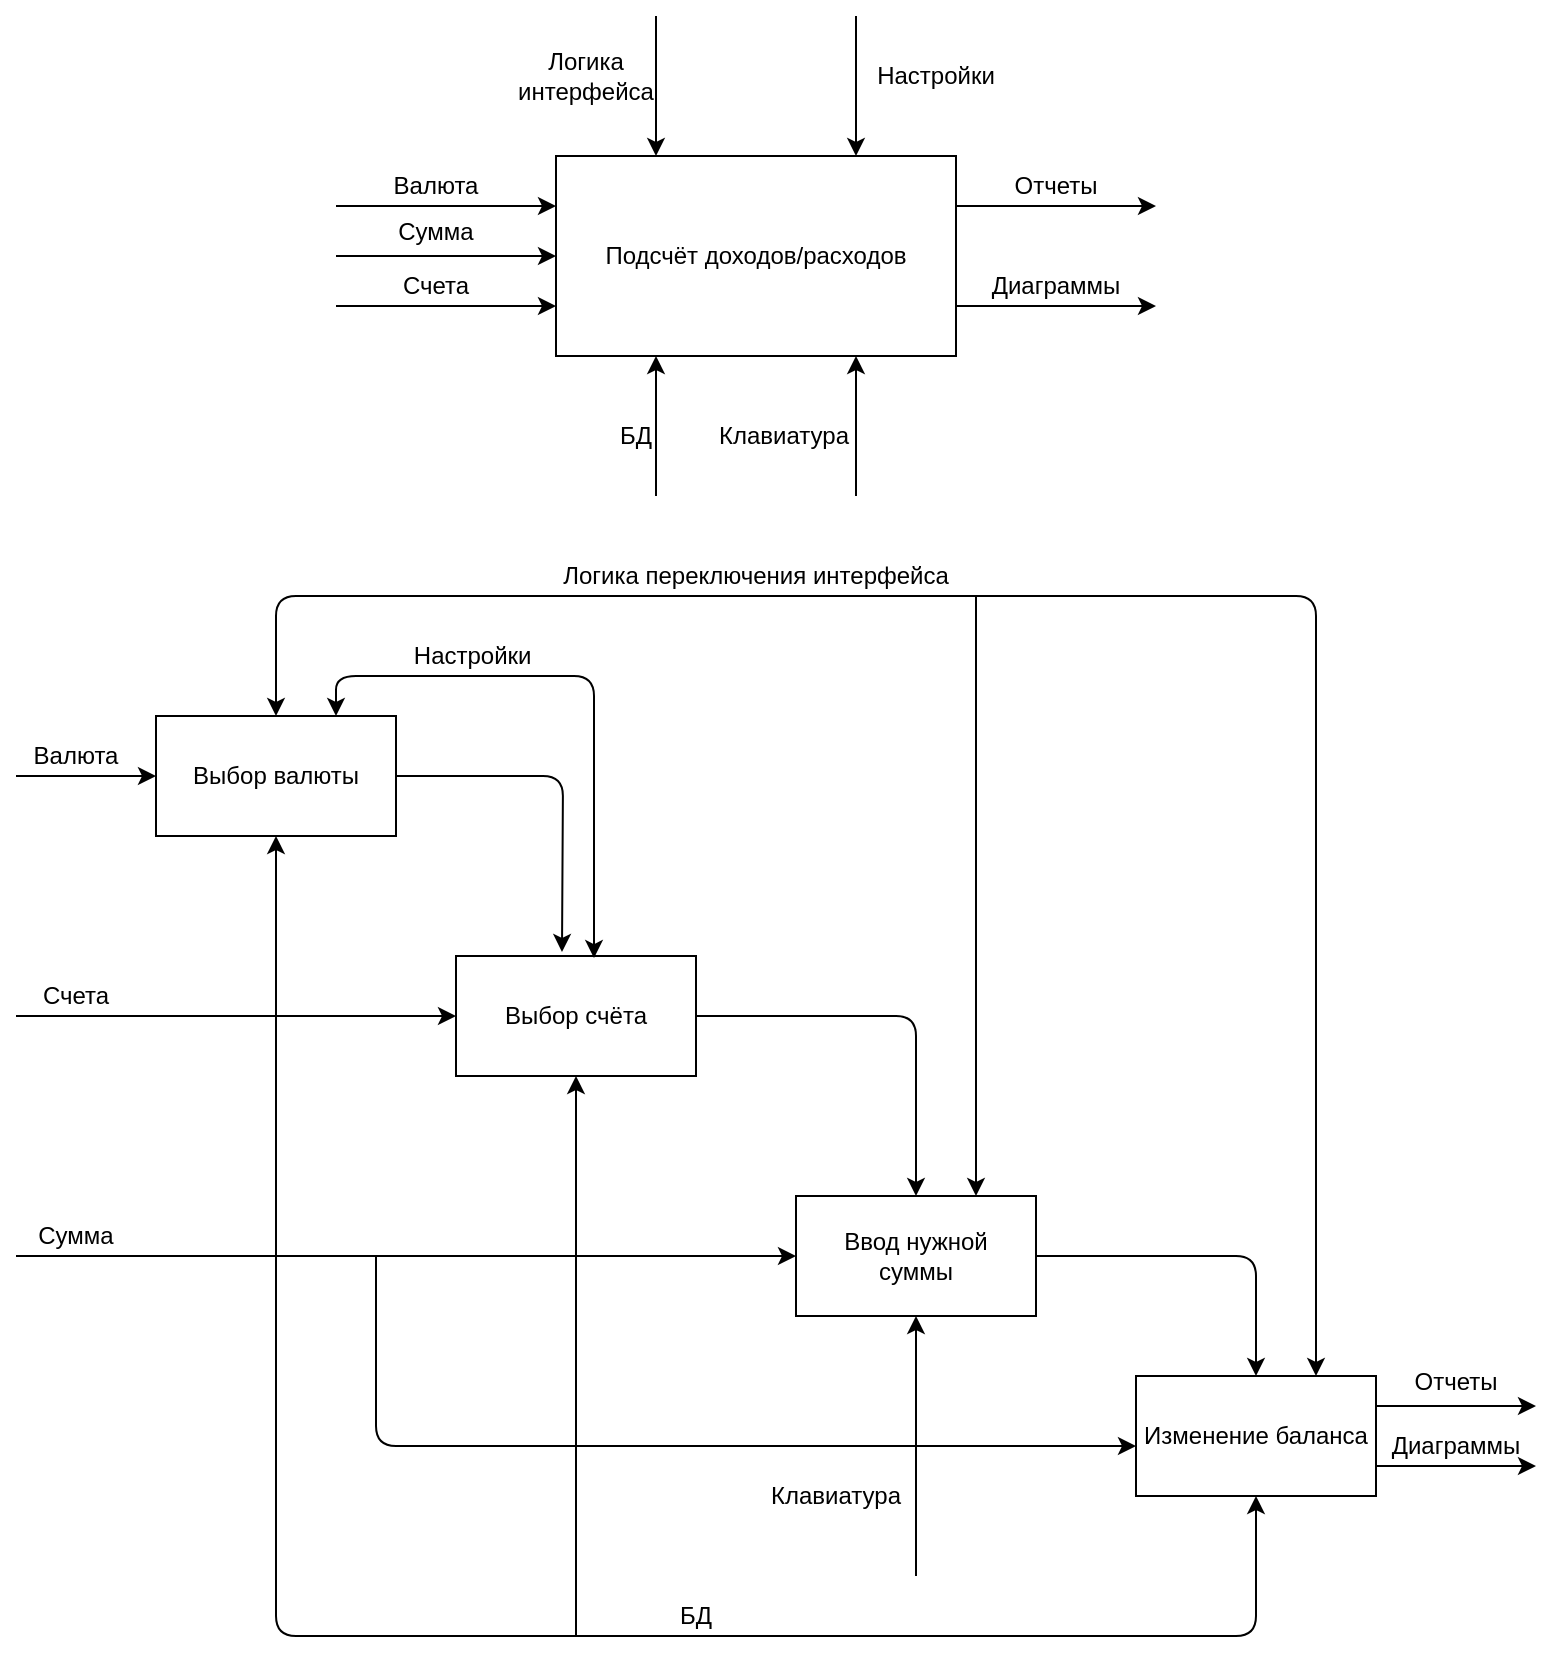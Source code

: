 <mxfile version="13.0.3" type="device"><diagram id="hOwUO5rya47kysTgTT6x" name="Страница 1"><mxGraphModel dx="1278" dy="736" grid="0" gridSize="10" guides="1" tooltips="1" connect="1" arrows="1" fold="1" page="0" pageScale="1" pageWidth="827" pageHeight="1169" math="0" shadow="0"><root><mxCell id="0"/><mxCell id="1" parent="0"/><mxCell id="CcAMhhOUAgZ4BjrQBgB4-1" value="" style="rounded=0;whiteSpace=wrap;html=1;" parent="1" vertex="1"><mxGeometry x="280" y="80" width="200" height="100" as="geometry"/></mxCell><mxCell id="CcAMhhOUAgZ4BjrQBgB4-3" value="Подсчёт доходов/расходов" style="text;html=1;strokeColor=none;fillColor=none;align=center;verticalAlign=middle;whiteSpace=wrap;rounded=0;" parent="1" vertex="1"><mxGeometry x="290" y="105" width="180" height="50" as="geometry"/></mxCell><mxCell id="CcAMhhOUAgZ4BjrQBgB4-4" value="" style="endArrow=classic;html=1;entryX=0;entryY=0.25;entryDx=0;entryDy=0;" parent="1" target="CcAMhhOUAgZ4BjrQBgB4-1" edge="1"><mxGeometry width="50" height="50" relative="1" as="geometry"><mxPoint x="170" y="105" as="sourcePoint"/><mxPoint x="440" y="290" as="targetPoint"/></mxGeometry></mxCell><mxCell id="CcAMhhOUAgZ4BjrQBgB4-5" value="Валюта" style="text;html=1;strokeColor=none;fillColor=none;align=center;verticalAlign=middle;whiteSpace=wrap;rounded=0;" parent="1" vertex="1"><mxGeometry x="200" y="85" width="40" height="20" as="geometry"/></mxCell><mxCell id="CcAMhhOUAgZ4BjrQBgB4-6" value="" style="endArrow=classic;html=1;entryX=0;entryY=0.5;entryDx=0;entryDy=0;" parent="1" target="CcAMhhOUAgZ4BjrQBgB4-1" edge="1"><mxGeometry width="50" height="50" relative="1" as="geometry"><mxPoint x="170" y="130" as="sourcePoint"/><mxPoint x="280" y="130" as="targetPoint"/></mxGeometry></mxCell><mxCell id="CcAMhhOUAgZ4BjrQBgB4-7" value="Сумма" style="text;html=1;strokeColor=none;fillColor=none;align=center;verticalAlign=middle;whiteSpace=wrap;rounded=0;" parent="1" vertex="1"><mxGeometry x="200" y="105" width="40" height="25" as="geometry"/></mxCell><mxCell id="CcAMhhOUAgZ4BjrQBgB4-10" value="" style="endArrow=classic;html=1;entryX=0;entryY=0.75;entryDx=0;entryDy=0;" parent="1" target="CcAMhhOUAgZ4BjrQBgB4-1" edge="1"><mxGeometry width="50" height="50" relative="1" as="geometry"><mxPoint x="170" y="155" as="sourcePoint"/><mxPoint x="180" y="210" as="targetPoint"/></mxGeometry></mxCell><mxCell id="CcAMhhOUAgZ4BjrQBgB4-13" value="" style="endArrow=classic;html=1;entryX=0.25;entryY=1;entryDx=0;entryDy=0;" parent="1" target="CcAMhhOUAgZ4BjrQBgB4-1" edge="1"><mxGeometry width="50" height="50" relative="1" as="geometry"><mxPoint x="330" y="250" as="sourcePoint"/><mxPoint x="380" y="180" as="targetPoint"/><Array as="points"><mxPoint x="330" y="220"/></Array></mxGeometry></mxCell><mxCell id="CcAMhhOUAgZ4BjrQBgB4-52" value="БД" style="text;html=1;strokeColor=none;fillColor=none;align=center;verticalAlign=middle;whiteSpace=wrap;rounded=0;" parent="1" vertex="1"><mxGeometry x="300" y="210" width="40" height="20" as="geometry"/></mxCell><mxCell id="CcAMhhOUAgZ4BjrQBgB4-16" value="Счета" style="text;html=1;strokeColor=none;fillColor=none;align=center;verticalAlign=middle;whiteSpace=wrap;rounded=0;" parent="1" vertex="1"><mxGeometry x="200" y="135" width="40" height="20" as="geometry"/></mxCell><mxCell id="CcAMhhOUAgZ4BjrQBgB4-17" value="" style="endArrow=classic;html=1;entryX=0.25;entryY=0;entryDx=0;entryDy=0;" parent="1" target="CcAMhhOUAgZ4BjrQBgB4-1" edge="1"><mxGeometry width="50" height="50" relative="1" as="geometry"><mxPoint x="330" y="10" as="sourcePoint"/><mxPoint x="350" y="20" as="targetPoint"/></mxGeometry></mxCell><mxCell id="CcAMhhOUAgZ4BjrQBgB4-18" value="Логика интерфейса" style="text;html=1;strokeColor=none;fillColor=none;align=center;verticalAlign=middle;whiteSpace=wrap;rounded=0;" parent="1" vertex="1"><mxGeometry x="260" y="30" width="70" height="20" as="geometry"/></mxCell><mxCell id="CcAMhhOUAgZ4BjrQBgB4-19" value="" style="endArrow=classic;html=1;exitX=1;exitY=0.25;exitDx=0;exitDy=0;" parent="1" source="CcAMhhOUAgZ4BjrQBgB4-1" edge="1"><mxGeometry width="50" height="50" relative="1" as="geometry"><mxPoint x="570" y="150" as="sourcePoint"/><mxPoint x="580" y="105" as="targetPoint"/></mxGeometry></mxCell><mxCell id="CcAMhhOUAgZ4BjrQBgB4-20" value="Отчеты" style="text;html=1;strokeColor=none;fillColor=none;align=center;verticalAlign=middle;whiteSpace=wrap;rounded=0;" parent="1" vertex="1"><mxGeometry x="510" y="85" width="40" height="20" as="geometry"/></mxCell><mxCell id="CcAMhhOUAgZ4BjrQBgB4-21" value="Диаграммы" style="text;html=1;strokeColor=none;fillColor=none;align=center;verticalAlign=middle;whiteSpace=wrap;rounded=0;" parent="1" vertex="1"><mxGeometry x="510" y="135" width="40" height="20" as="geometry"/></mxCell><mxCell id="CcAMhhOUAgZ4BjrQBgB4-22" value="" style="endArrow=classic;html=1;exitX=1;exitY=0.75;exitDx=0;exitDy=0;" parent="1" source="CcAMhhOUAgZ4BjrQBgB4-1" edge="1"><mxGeometry width="50" height="50" relative="1" as="geometry"><mxPoint x="490" y="115" as="sourcePoint"/><mxPoint x="580" y="155" as="targetPoint"/></mxGeometry></mxCell><mxCell id="CcAMhhOUAgZ4BjrQBgB4-25" value="" style="rounded=0;whiteSpace=wrap;html=1;" parent="1" vertex="1"><mxGeometry x="80" y="360" width="120" height="60" as="geometry"/></mxCell><mxCell id="CcAMhhOUAgZ4BjrQBgB4-26" value="Выбор валюты" style="text;html=1;strokeColor=none;fillColor=none;align=center;verticalAlign=middle;whiteSpace=wrap;rounded=0;" parent="1" vertex="1"><mxGeometry x="90" y="380" width="100" height="20" as="geometry"/></mxCell><mxCell id="CcAMhhOUAgZ4BjrQBgB4-27" value="" style="endArrow=classic;html=1;entryX=0;entryY=0.5;entryDx=0;entryDy=0;" parent="1" target="CcAMhhOUAgZ4BjrQBgB4-25" edge="1"><mxGeometry width="50" height="50" relative="1" as="geometry"><mxPoint x="10" y="390" as="sourcePoint"/><mxPoint x="60" y="370" as="targetPoint"/></mxGeometry></mxCell><mxCell id="CcAMhhOUAgZ4BjrQBgB4-28" value="Валюта" style="text;html=1;strokeColor=none;fillColor=none;align=center;verticalAlign=middle;whiteSpace=wrap;rounded=0;" parent="1" vertex="1"><mxGeometry x="20" y="370" width="40" height="20" as="geometry"/></mxCell><mxCell id="CcAMhhOUAgZ4BjrQBgB4-29" value="" style="endArrow=classic;html=1;exitX=1;exitY=0.5;exitDx=0;exitDy=0;edgeStyle=orthogonalEdgeStyle;" parent="1" source="CcAMhhOUAgZ4BjrQBgB4-25" edge="1"><mxGeometry width="50" height="50" relative="1" as="geometry"><mxPoint x="260" y="420" as="sourcePoint"/><mxPoint x="283" y="478" as="targetPoint"/></mxGeometry></mxCell><mxCell id="CcAMhhOUAgZ4BjrQBgB4-30" value="" style="rounded=0;whiteSpace=wrap;html=1;" parent="1" vertex="1"><mxGeometry x="230" y="480" width="120" height="60" as="geometry"/></mxCell><mxCell id="CcAMhhOUAgZ4BjrQBgB4-31" value="Ввод нужной суммы" style="text;html=1;strokeColor=none;fillColor=none;align=center;verticalAlign=middle;whiteSpace=wrap;rounded=0;" parent="1" vertex="1"><mxGeometry x="400" y="620" width="120" height="20" as="geometry"/></mxCell><mxCell id="CcAMhhOUAgZ4BjrQBgB4-32" value="" style="endArrow=classic;html=1;entryX=0;entryY=0.5;entryDx=0;entryDy=0;" parent="1" target="CcAMhhOUAgZ4BjrQBgB4-30" edge="1"><mxGeometry width="50" height="50" relative="1" as="geometry"><mxPoint x="10" y="510" as="sourcePoint"/><mxPoint x="210" y="550" as="targetPoint"/></mxGeometry></mxCell><mxCell id="CcAMhhOUAgZ4BjrQBgB4-33" value="Сумма" style="text;html=1;strokeColor=none;fillColor=none;align=center;verticalAlign=middle;whiteSpace=wrap;rounded=0;" parent="1" vertex="1"><mxGeometry x="20" y="610" width="40" height="20" as="geometry"/></mxCell><mxCell id="CcAMhhOUAgZ4BjrQBgB4-34" value="" style="rounded=0;whiteSpace=wrap;html=1;" parent="1" vertex="1"><mxGeometry x="400" y="600" width="120" height="60" as="geometry"/></mxCell><mxCell id="CcAMhhOUAgZ4BjrQBgB4-35" value="Выбор счёта" style="text;html=1;strokeColor=none;fillColor=none;align=center;verticalAlign=middle;whiteSpace=wrap;rounded=0;" parent="1" vertex="1"><mxGeometry x="230" y="500" width="120" height="20" as="geometry"/></mxCell><mxCell id="CcAMhhOUAgZ4BjrQBgB4-37" value="" style="endArrow=classic;html=1;entryX=0;entryY=0.5;entryDx=0;entryDy=0;" parent="1" target="CcAMhhOUAgZ4BjrQBgB4-34" edge="1"><mxGeometry width="50" height="50" relative="1" as="geometry"><mxPoint x="10" y="630" as="sourcePoint"/><mxPoint x="240" y="520" as="targetPoint"/></mxGeometry></mxCell><mxCell id="CcAMhhOUAgZ4BjrQBgB4-38" value="Счета" style="text;html=1;strokeColor=none;fillColor=none;align=center;verticalAlign=middle;whiteSpace=wrap;rounded=0;" parent="1" vertex="1"><mxGeometry x="20" y="490" width="40" height="20" as="geometry"/></mxCell><mxCell id="CcAMhhOUAgZ4BjrQBgB4-39" value="" style="endArrow=classic;startArrow=classic;html=1;entryX=0.75;entryY=0;entryDx=0;entryDy=0;exitX=0.5;exitY=0;exitDx=0;exitDy=0;" parent="1" source="CcAMhhOUAgZ4BjrQBgB4-25" target="CcAMhhOUAgZ4BjrQBgB4-68" edge="1"><mxGeometry width="50" height="50" relative="1" as="geometry"><mxPoint x="140" y="330" as="sourcePoint"/><mxPoint x="190" y="280" as="targetPoint"/><Array as="points"><mxPoint x="140" y="300"/><mxPoint x="320" y="300"/><mxPoint x="660" y="300"/></Array></mxGeometry></mxCell><mxCell id="CcAMhhOUAgZ4BjrQBgB4-42" value="Логика переключения интерфейса" style="text;html=1;strokeColor=none;fillColor=none;align=center;verticalAlign=middle;whiteSpace=wrap;rounded=0;" parent="1" vertex="1"><mxGeometry x="250" y="280" width="260" height="20" as="geometry"/></mxCell><mxCell id="CcAMhhOUAgZ4BjrQBgB4-46" value="Отчеты" style="text;html=1;strokeColor=none;fillColor=none;align=center;verticalAlign=middle;whiteSpace=wrap;rounded=0;" parent="1" vertex="1"><mxGeometry x="710" y="680" width="40" height="25" as="geometry"/></mxCell><mxCell id="CcAMhhOUAgZ4BjrQBgB4-47" value="Диаграммы" style="text;html=1;strokeColor=none;fillColor=none;align=center;verticalAlign=middle;whiteSpace=wrap;rounded=0;" parent="1" vertex="1"><mxGeometry x="710" y="710" width="40" height="30" as="geometry"/></mxCell><mxCell id="CcAMhhOUAgZ4BjrQBgB4-48" value="" style="endArrow=classic;html=1;exitX=1;exitY=0.75;exitDx=0;exitDy=0;" parent="1" source="CcAMhhOUAgZ4BjrQBgB4-68" edge="1"><mxGeometry width="50" height="50" relative="1" as="geometry"><mxPoint x="520" y="659" as="sourcePoint"/><mxPoint x="770" y="735" as="targetPoint"/></mxGeometry></mxCell><mxCell id="CcAMhhOUAgZ4BjrQBgB4-49" value="" style="endArrow=classic;html=1;exitX=1;exitY=0.25;exitDx=0;exitDy=0;" parent="1" source="CcAMhhOUAgZ4BjrQBgB4-68" edge="1"><mxGeometry width="50" height="50" relative="1" as="geometry"><mxPoint x="650" y="620" as="sourcePoint"/><mxPoint x="770" y="705" as="targetPoint"/></mxGeometry></mxCell><mxCell id="CcAMhhOUAgZ4BjrQBgB4-50" value="" style="endArrow=classic;startArrow=classic;html=1;exitX=0.5;exitY=1;exitDx=0;exitDy=0;entryX=0.5;entryY=1;entryDx=0;entryDy=0;" parent="1" source="CcAMhhOUAgZ4BjrQBgB4-25" target="CcAMhhOUAgZ4BjrQBgB4-68" edge="1"><mxGeometry width="50" height="50" relative="1" as="geometry"><mxPoint x="260" y="740" as="sourcePoint"/><mxPoint x="310" y="690" as="targetPoint"/><Array as="points"><mxPoint x="140" y="820"/><mxPoint x="630" y="820"/></Array></mxGeometry></mxCell><mxCell id="CcAMhhOUAgZ4BjrQBgB4-51" value="БД" style="text;html=1;strokeColor=none;fillColor=none;align=center;verticalAlign=middle;whiteSpace=wrap;rounded=0;" parent="1" vertex="1"><mxGeometry x="330" y="800" width="40" height="20" as="geometry"/></mxCell><mxCell id="CcAMhhOUAgZ4BjrQBgB4-61" value="" style="endArrow=classic;html=1;entryX=0.75;entryY=0;entryDx=0;entryDy=0;" parent="1" target="CcAMhhOUAgZ4BjrQBgB4-1" edge="1"><mxGeometry width="50" height="50" relative="1" as="geometry"><mxPoint x="430" y="10" as="sourcePoint"/><mxPoint x="440" y="10" as="targetPoint"/></mxGeometry></mxCell><mxCell id="CcAMhhOUAgZ4BjrQBgB4-62" value="Настройки" style="text;html=1;strokeColor=none;fillColor=none;align=center;verticalAlign=middle;whiteSpace=wrap;rounded=0;" parent="1" vertex="1"><mxGeometry x="450" y="30" width="40" height="20" as="geometry"/></mxCell><mxCell id="CcAMhhOUAgZ4BjrQBgB4-63" value="" style="endArrow=classic;startArrow=classic;html=1;exitX=0.75;exitY=0;exitDx=0;exitDy=0;entryX=0.575;entryY=0.017;entryDx=0;entryDy=0;entryPerimeter=0;" parent="1" source="CcAMhhOUAgZ4BjrQBgB4-25" target="CcAMhhOUAgZ4BjrQBgB4-30" edge="1"><mxGeometry width="50" height="50" relative="1" as="geometry"><mxPoint x="410" y="820" as="sourcePoint"/><mxPoint x="440" y="350" as="targetPoint"/><Array as="points"><mxPoint x="170" y="340"/><mxPoint x="299" y="340"/></Array></mxGeometry></mxCell><mxCell id="CcAMhhOUAgZ4BjrQBgB4-64" value="Настройки&amp;nbsp;" style="text;html=1;strokeColor=none;fillColor=none;align=center;verticalAlign=middle;whiteSpace=wrap;rounded=0;" parent="1" vertex="1"><mxGeometry x="220" y="320" width="40" height="20" as="geometry"/></mxCell><mxCell id="CcAMhhOUAgZ4BjrQBgB4-68" value="" style="rounded=0;whiteSpace=wrap;html=1;" parent="1" vertex="1"><mxGeometry x="570" y="690" width="120" height="60" as="geometry"/></mxCell><mxCell id="CcAMhhOUAgZ4BjrQBgB4-69" value="Изменение баланса" style="text;html=1;strokeColor=none;fillColor=none;align=center;verticalAlign=middle;whiteSpace=wrap;rounded=0;" parent="1" vertex="1"><mxGeometry x="570" y="710" width="120" height="20" as="geometry"/></mxCell><mxCell id="CcAMhhOUAgZ4BjrQBgB4-70" value="" style="endArrow=classic;html=1;exitX=1;exitY=0.5;exitDx=0;exitDy=0;entryX=0.5;entryY=0;entryDx=0;entryDy=0;edgeStyle=orthogonalEdgeStyle;" parent="1" source="CcAMhhOUAgZ4BjrQBgB4-34" target="CcAMhhOUAgZ4BjrQBgB4-68" edge="1"><mxGeometry width="50" height="50" relative="1" as="geometry"><mxPoint x="610" y="590" as="sourcePoint"/><mxPoint x="660" y="540" as="targetPoint"/></mxGeometry></mxCell><mxCell id="CcAMhhOUAgZ4BjrQBgB4-72" value="Ввод нужной суммы" style="text;html=1;strokeColor=none;fillColor=none;align=center;verticalAlign=middle;whiteSpace=wrap;rounded=0;" parent="1" vertex="1"><mxGeometry x="420" y="620" width="80" height="20" as="geometry"/></mxCell><mxCell id="CcAMhhOUAgZ4BjrQBgB4-81" value="" style="endArrow=classic;html=1;entryX=0;entryY=0.75;entryDx=0;entryDy=0;" parent="1" target="CcAMhhOUAgZ4BjrQBgB4-69" edge="1"><mxGeometry width="50" height="50" relative="1" as="geometry"><mxPoint x="190" y="630" as="sourcePoint"/><mxPoint x="410" y="640" as="targetPoint"/><Array as="points"><mxPoint x="190" y="725"/></Array></mxGeometry></mxCell><mxCell id="CcAMhhOUAgZ4BjrQBgB4-83" value="" style="endArrow=classic;html=1;exitX=1;exitY=0.5;exitDx=0;exitDy=0;entryX=0.5;entryY=0;entryDx=0;entryDy=0;edgeStyle=orthogonalEdgeStyle;" parent="1" source="CcAMhhOUAgZ4BjrQBgB4-35" target="CcAMhhOUAgZ4BjrQBgB4-34" edge="1"><mxGeometry width="50" height="50" relative="1" as="geometry"><mxPoint x="530" y="640" as="sourcePoint"/><mxPoint x="640" y="700" as="targetPoint"/></mxGeometry></mxCell><mxCell id="CcAMhhOUAgZ4BjrQBgB4-86" value="" style="endArrow=classic;html=1;entryX=0.75;entryY=1;entryDx=0;entryDy=0;" parent="1" target="CcAMhhOUAgZ4BjrQBgB4-1" edge="1"><mxGeometry width="50" height="50" relative="1" as="geometry"><mxPoint x="430" y="250" as="sourcePoint"/><mxPoint x="450" y="200" as="targetPoint"/></mxGeometry></mxCell><mxCell id="CcAMhhOUAgZ4BjrQBgB4-88" value="" style="endArrow=classic;html=1;entryX=0.5;entryY=1;entryDx=0;entryDy=0;" parent="1" target="CcAMhhOUAgZ4BjrQBgB4-30" edge="1"><mxGeometry width="50" height="50" relative="1" as="geometry"><mxPoint x="290" y="820" as="sourcePoint"/><mxPoint x="310" y="760" as="targetPoint"/></mxGeometry></mxCell><mxCell id="CcAMhhOUAgZ4BjrQBgB4-91" value="" style="endArrow=classic;html=1;entryX=0.5;entryY=1;entryDx=0;entryDy=0;" parent="1" target="CcAMhhOUAgZ4BjrQBgB4-34" edge="1"><mxGeometry width="50" height="50" relative="1" as="geometry"><mxPoint x="460" y="790" as="sourcePoint"/><mxPoint x="300" y="550" as="targetPoint"/></mxGeometry></mxCell><mxCell id="CcAMhhOUAgZ4BjrQBgB4-92" value="Клавиатура" style="text;html=1;strokeColor=none;fillColor=none;align=center;verticalAlign=middle;whiteSpace=wrap;rounded=0;" parent="1" vertex="1"><mxGeometry x="400" y="740" width="40" height="20" as="geometry"/></mxCell><mxCell id="CcAMhhOUAgZ4BjrQBgB4-93" value="Клавиатура" style="text;html=1;strokeColor=none;fillColor=none;align=center;verticalAlign=middle;whiteSpace=wrap;rounded=0;" parent="1" vertex="1"><mxGeometry x="374" y="210" width="40" height="20" as="geometry"/></mxCell><mxCell id="CcAMhhOUAgZ4BjrQBgB4-94" value="" style="endArrow=classic;html=1;entryX=0.75;entryY=0;entryDx=0;entryDy=0;" parent="1" target="CcAMhhOUAgZ4BjrQBgB4-34" edge="1"><mxGeometry width="50" height="50" relative="1" as="geometry"><mxPoint x="490" y="300" as="sourcePoint"/><mxPoint x="530" y="360" as="targetPoint"/></mxGeometry></mxCell></root></mxGraphModel></diagram></mxfile>